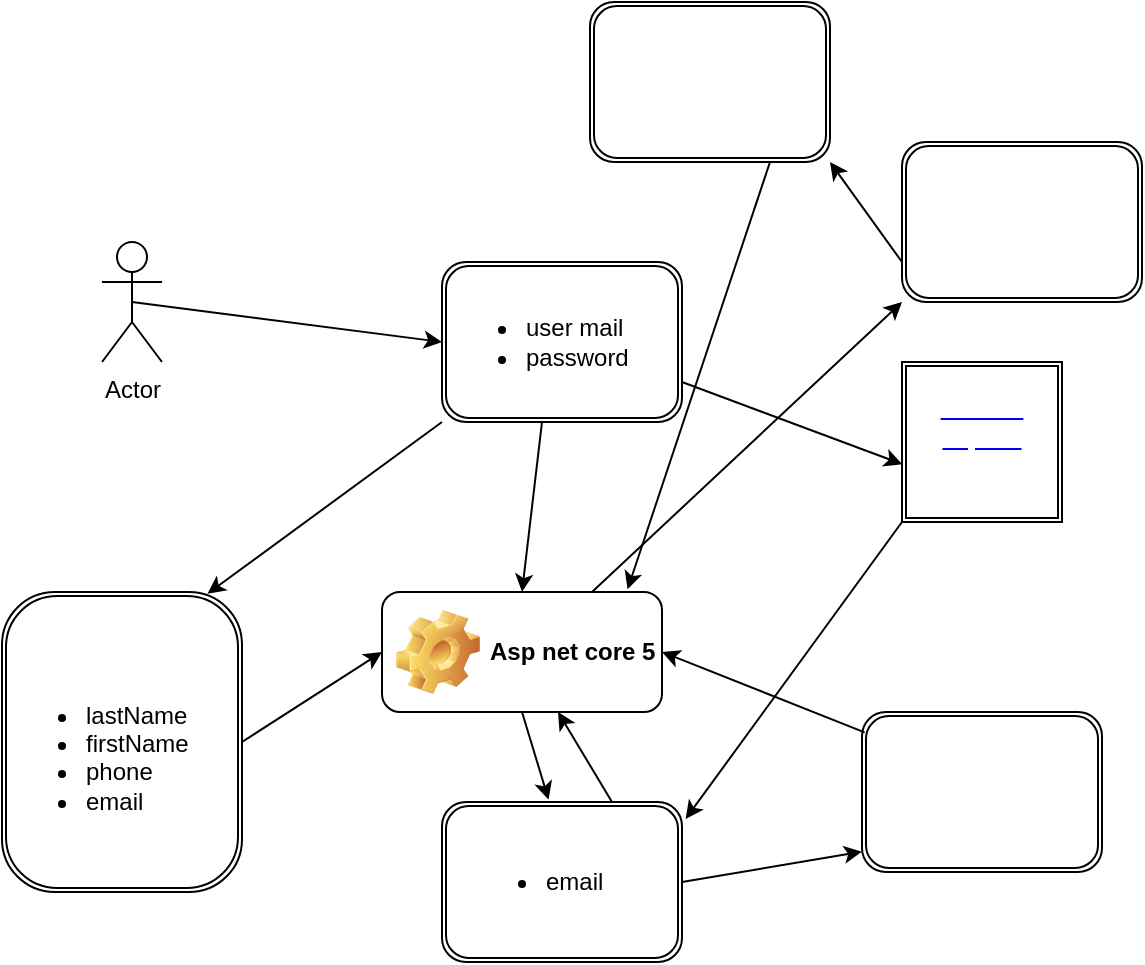 <mxfile>
    <diagram id="DxGx593TEh4XLwEknp5l" name="Страница 1">
        <mxGraphModel dx="1034" dy="646" grid="1" gridSize="10" guides="1" tooltips="1" connect="1" arrows="1" fold="1" page="1" pageScale="1" pageWidth="827" pageHeight="1169" math="0" shadow="0">
            <root>
                <mxCell id="0"/>
                <mxCell id="1" parent="0"/>
                <mxCell id="15" style="edgeStyle=none;html=1;exitX=0.5;exitY=0.5;exitDx=0;exitDy=0;exitPerimeter=0;entryX=0;entryY=0.5;entryDx=0;entryDy=0;" edge="1" parent="1" source="2" target="14">
                    <mxGeometry relative="1" as="geometry"/>
                </mxCell>
                <mxCell id="2" value="Actor" style="shape=umlActor;verticalLabelPosition=bottom;verticalAlign=top;html=1;outlineConnect=0;" vertex="1" parent="1">
                    <mxGeometry x="60" y="130" width="30" height="60" as="geometry"/>
                </mxCell>
                <mxCell id="12" value="Asp net core 5" style="label;whiteSpace=wrap;html=1;image=img/clipart/Gear_128x128.png" vertex="1" parent="1">
                    <mxGeometry x="200" y="305" width="140" height="60" as="geometry"/>
                </mxCell>
                <mxCell id="14" value="" style="shape=ext;double=1;rounded=1;whiteSpace=wrap;html=1;" vertex="1" parent="1">
                    <mxGeometry x="230" y="140" width="120" height="80" as="geometry"/>
                </mxCell>
                <mxCell id="53" style="edgeStyle=none;html=1;entryX=0.877;entryY=-0.022;entryDx=0;entryDy=0;labelBackgroundColor=none;fontColor=#FFFFFF;entryPerimeter=0;exitX=0.75;exitY=1;exitDx=0;exitDy=0;" edge="1" parent="1" source="50" target="12">
                    <mxGeometry relative="1" as="geometry"/>
                </mxCell>
                <mxCell id="13" value="&lt;ul&gt;&lt;li&gt;user mail&lt;/li&gt;&lt;li&gt;password&lt;/li&gt;&lt;/ul&gt;" style="text;strokeColor=none;fillColor=none;html=1;whiteSpace=wrap;verticalAlign=middle;overflow=hidden;" vertex="1" parent="1">
                    <mxGeometry x="230" y="140" width="100" height="80" as="geometry"/>
                </mxCell>
                <mxCell id="16" value="" style="endArrow=classic;html=1;exitX=0.5;exitY=1;exitDx=0;exitDy=0;entryX=0.5;entryY=0;entryDx=0;entryDy=0;" edge="1" parent="1" source="13" target="12">
                    <mxGeometry width="50" height="50" relative="1" as="geometry">
                        <mxPoint x="290" y="340" as="sourcePoint"/>
                        <mxPoint x="340" y="290" as="targetPoint"/>
                    </mxGeometry>
                </mxCell>
                <mxCell id="19" value="" style="shape=ext;double=1;rounded=1;whiteSpace=wrap;html=1;arcSize=22;" vertex="1" parent="1">
                    <mxGeometry x="10" y="305" width="120" height="150" as="geometry"/>
                </mxCell>
                <mxCell id="21" value="&lt;ul&gt;&lt;li&gt;lastName&lt;/li&gt;&lt;li&gt;firstName&lt;/li&gt;&lt;li&gt;phone&lt;/li&gt;&lt;li&gt;email&lt;/li&gt;&lt;/ul&gt;" style="text;strokeColor=none;fillColor=none;html=1;whiteSpace=wrap;verticalAlign=middle;overflow=hidden;" vertex="1" parent="1">
                    <mxGeometry x="10" y="345" width="100" height="80" as="geometry"/>
                </mxCell>
                <mxCell id="22" value="" style="endArrow=classic;html=1;exitX=1;exitY=0.5;exitDx=0;exitDy=0;entryX=0;entryY=0.5;entryDx=0;entryDy=0;" edge="1" parent="1" source="19" target="12">
                    <mxGeometry width="50" height="50" relative="1" as="geometry">
                        <mxPoint x="290" y="310" as="sourcePoint"/>
                        <mxPoint x="340" y="260" as="targetPoint"/>
                    </mxGeometry>
                </mxCell>
                <mxCell id="27" value="" style="endArrow=classic;html=1;exitX=0.5;exitY=1;exitDx=0;exitDy=0;entryX=0.444;entryY=-0.015;entryDx=0;entryDy=0;entryPerimeter=0;" edge="1" parent="1" source="12" target="29">
                    <mxGeometry width="50" height="50" relative="1" as="geometry">
                        <mxPoint x="280" y="290" as="sourcePoint"/>
                        <mxPoint x="270" y="420" as="targetPoint"/>
                    </mxGeometry>
                </mxCell>
                <mxCell id="29" value="" style="shape=ext;double=1;rounded=1;whiteSpace=wrap;html=1;" vertex="1" parent="1">
                    <mxGeometry x="230" y="410" width="120" height="80" as="geometry"/>
                </mxCell>
                <mxCell id="25" value="&lt;ul&gt;&lt;li&gt;email&lt;/li&gt;&lt;/ul&gt;" style="text;strokeColor=none;fillColor=none;html=1;whiteSpace=wrap;verticalAlign=middle;overflow=hidden;" vertex="1" parent="1">
                    <mxGeometry x="240" y="410" width="100" height="80" as="geometry"/>
                </mxCell>
                <mxCell id="31" value="" style="endArrow=classic;html=1;exitX=0.75;exitY=0;exitDx=0;exitDy=0;" edge="1" parent="1" source="25" target="12">
                    <mxGeometry width="50" height="50" relative="1" as="geometry">
                        <mxPoint x="280" y="290" as="sourcePoint"/>
                        <mxPoint x="330" y="240" as="targetPoint"/>
                    </mxGeometry>
                </mxCell>
                <mxCell id="32" value="" style="shape=ext;double=1;whiteSpace=wrap;html=1;aspect=fixed;" vertex="1" parent="1">
                    <mxGeometry x="460" y="190" width="80" height="80" as="geometry"/>
                </mxCell>
                <mxCell id="33" value="" style="endArrow=classic;html=1;exitX=1;exitY=0.75;exitDx=0;exitDy=0;entryX=0.002;entryY=0.639;entryDx=0;entryDy=0;entryPerimeter=0;" edge="1" parent="1" source="14" target="32">
                    <mxGeometry width="50" height="50" relative="1" as="geometry">
                        <mxPoint x="280" y="290" as="sourcePoint"/>
                        <mxPoint x="330" y="240" as="targetPoint"/>
                    </mxGeometry>
                </mxCell>
                <UserObject label="&lt;font color=&quot;#ffffff&quot;&gt;забыли пароль&lt;/font&gt;" link="https://www.draw.io" id="34">
                    <mxCell style="text;html=1;strokeColor=none;fillColor=none;whiteSpace=wrap;align=center;verticalAlign=middle;fontColor=#0000EE;fontStyle=4;" vertex="1" parent="1">
                        <mxGeometry x="470" y="200" width="60" height="40" as="geometry"/>
                    </mxCell>
                </UserObject>
                <mxCell id="36" value="" style="endArrow=classic;html=1;fontColor=#FFFFFF;exitX=0;exitY=1;exitDx=0;exitDy=0;entryX=1.015;entryY=0.106;entryDx=0;entryDy=0;entryPerimeter=0;" edge="1" parent="1" source="32" target="29">
                    <mxGeometry width="50" height="50" relative="1" as="geometry">
                        <mxPoint x="280" y="280" as="sourcePoint"/>
                        <mxPoint x="330" y="230" as="targetPoint"/>
                    </mxGeometry>
                </mxCell>
                <mxCell id="37" value="&lt;ul&gt;&lt;li&gt;email&lt;/li&gt;&lt;/ul&gt;" style="text;strokeColor=none;fillColor=none;html=1;whiteSpace=wrap;verticalAlign=middle;overflow=hidden;fontColor=#FFFFFF;" vertex="1" parent="1">
                    <mxGeometry x="440" y="210" width="100" height="80" as="geometry"/>
                </mxCell>
                <UserObject label="регистрация" link="https://www.draw.io" id="40">
                    <mxCell style="text;html=1;strokeColor=none;fillColor=none;whiteSpace=wrap;align=center;verticalAlign=middle;fontColor=#FFFFFF;fontStyle=4;" vertex="1" parent="1">
                        <mxGeometry x="30" y="305" width="60" height="40" as="geometry"/>
                    </mxCell>
                </UserObject>
                <mxCell id="41" value="" style="endArrow=classic;html=1;fontColor=#FFFFFF;exitX=0;exitY=1;exitDx=0;exitDy=0;entryX=0.856;entryY=0.006;entryDx=0;entryDy=0;entryPerimeter=0;" edge="1" parent="1" source="13" target="19">
                    <mxGeometry width="50" height="50" relative="1" as="geometry">
                        <mxPoint x="280" y="330" as="sourcePoint"/>
                        <mxPoint x="330" y="280" as="targetPoint"/>
                    </mxGeometry>
                </mxCell>
                <mxCell id="42" value="reset-password-1" style="shape=ext;double=1;rounded=1;whiteSpace=wrap;html=1;fontColor=#FFFFFF;" vertex="1" parent="1">
                    <mxGeometry x="440" y="365" width="120" height="80" as="geometry"/>
                </mxCell>
                <mxCell id="43" value="" style="endArrow=classic;html=1;fontColor=#FFFFFF;exitX=1;exitY=0.5;exitDx=0;exitDy=0;entryX=0;entryY=0.873;entryDx=0;entryDy=0;entryPerimeter=0;" edge="1" parent="1" source="29" target="42">
                    <mxGeometry width="50" height="50" relative="1" as="geometry">
                        <mxPoint x="280" y="330" as="sourcePoint"/>
                        <mxPoint x="330" y="280" as="targetPoint"/>
                    </mxGeometry>
                </mxCell>
                <mxCell id="44" value="" style="endArrow=classic;html=1;fontColor=#FFFFFF;exitX=0.011;exitY=0.127;exitDx=0;exitDy=0;exitPerimeter=0;entryX=1;entryY=0.5;entryDx=0;entryDy=0;" edge="1" parent="1" source="42" target="12">
                    <mxGeometry width="50" height="50" relative="1" as="geometry">
                        <mxPoint x="280" y="330" as="sourcePoint"/>
                        <mxPoint x="330" y="280" as="targetPoint"/>
                    </mxGeometry>
                </mxCell>
                <mxCell id="48" value="UserProfil" style="shape=ext;double=1;rounded=1;whiteSpace=wrap;html=1;fontColor=#FFFFFF;" vertex="1" parent="1">
                    <mxGeometry x="460" y="80" width="120" height="80" as="geometry"/>
                </mxCell>
                <mxCell id="49" value="" style="endArrow=classic;html=1;fontColor=#FFFFFF;entryX=0;entryY=1;entryDx=0;entryDy=0;exitX=0.75;exitY=0;exitDx=0;exitDy=0;labelBackgroundColor=none;" edge="1" parent="1" source="12" target="48">
                    <mxGeometry width="50" height="50" relative="1" as="geometry">
                        <mxPoint x="280" y="230" as="sourcePoint"/>
                        <mxPoint x="330" y="180" as="targetPoint"/>
                    </mxGeometry>
                </mxCell>
                <mxCell id="50" value="rest-password-2" style="shape=ext;double=1;rounded=1;whiteSpace=wrap;html=1;fontColor=#FFFFFF;" vertex="1" parent="1">
                    <mxGeometry x="304" y="10" width="120" height="80" as="geometry"/>
                </mxCell>
                <mxCell id="51" value="" style="endArrow=classic;html=1;labelBackgroundColor=none;fontColor=#FFFFFF;exitX=0;exitY=0.75;exitDx=0;exitDy=0;entryX=1;entryY=1;entryDx=0;entryDy=0;" edge="1" parent="1" source="48" target="50">
                    <mxGeometry width="50" height="50" relative="1" as="geometry">
                        <mxPoint x="280" y="230" as="sourcePoint"/>
                        <mxPoint x="330" y="180" as="targetPoint"/>
                    </mxGeometry>
                </mxCell>
            </root>
        </mxGraphModel>
    </diagram>
</mxfile>